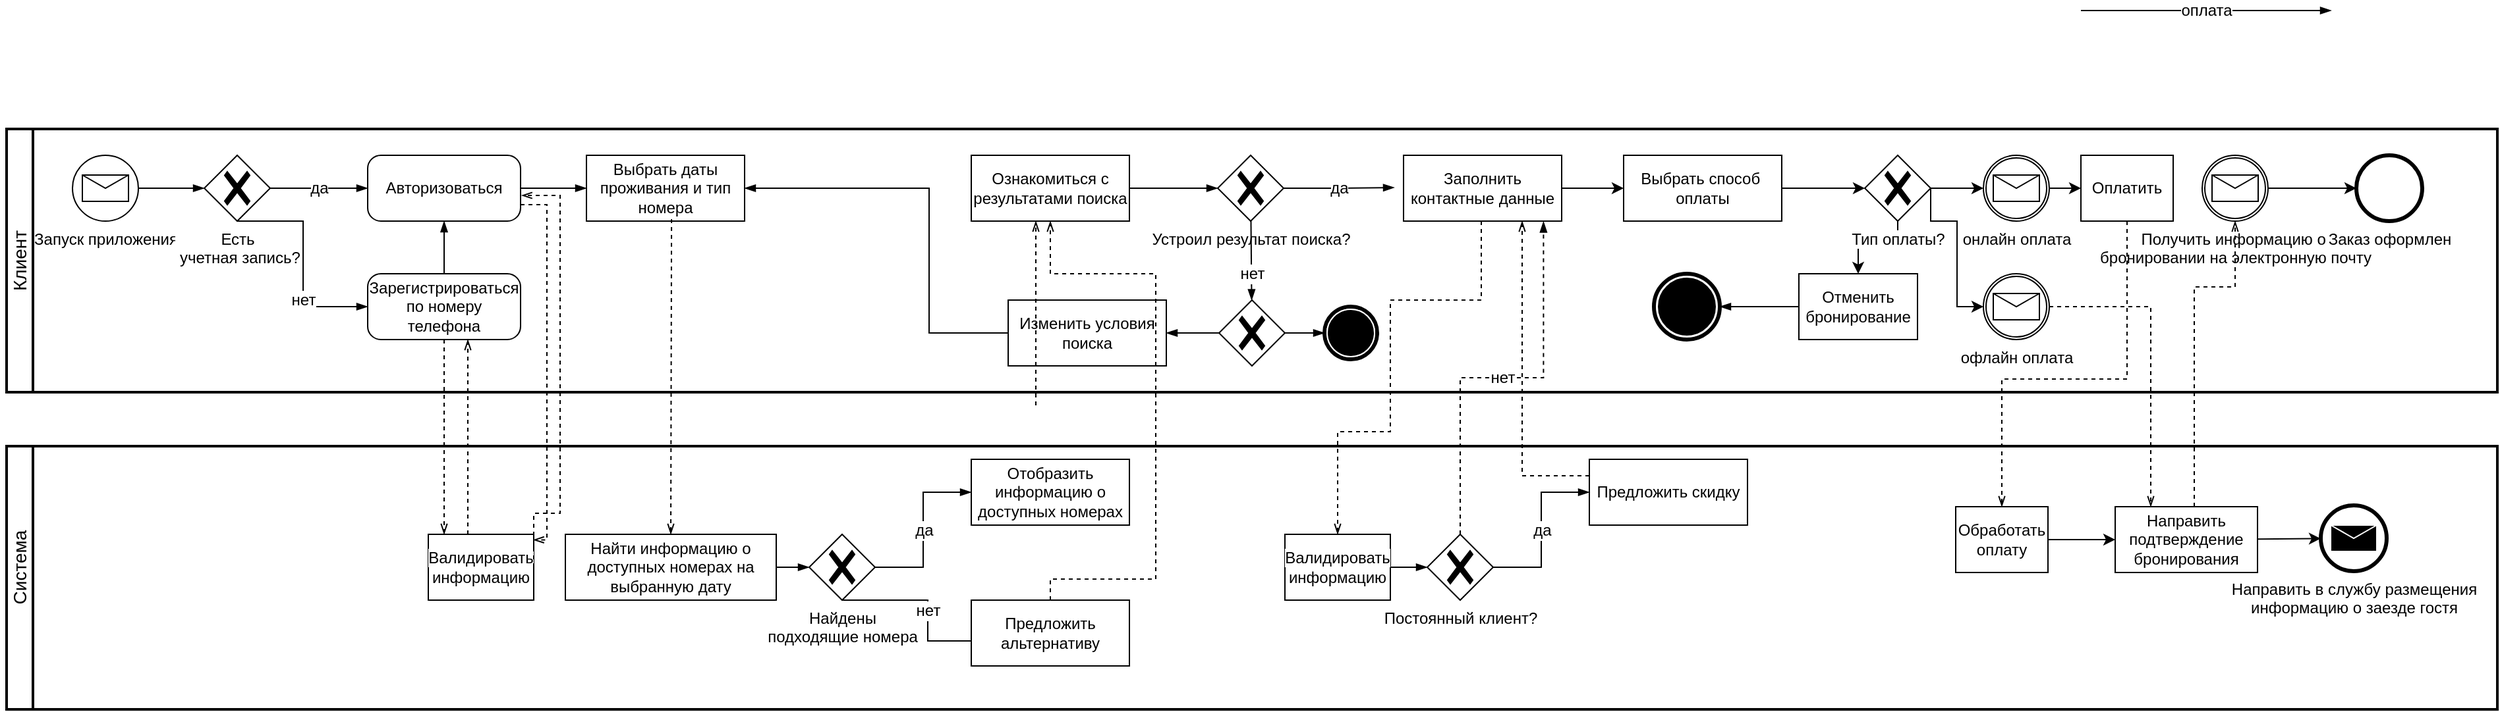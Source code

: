<mxfile version="26.2.9">
  <diagram name="Страница — 1" id="QT2vmBxy5T35y_oJY8uC">
    <mxGraphModel dx="895" dy="1714" grid="1" gridSize="10" guides="1" tooltips="1" connect="1" arrows="1" fold="1" page="1" pageScale="1" pageWidth="827" pageHeight="1169" math="0" shadow="0">
      <root>
        <mxCell id="0" />
        <mxCell id="1" parent="0" />
        <mxCell id="n1gyFduvwM2Q70atBlgJ-3" value="" style="swimlane;html=1;startSize=20;fontStyle=0;collapsible=0;horizontal=0;swimlaneLine=1;swimlaneFillColor=#ffffff;strokeWidth=2;whiteSpace=wrap;" parent="1" vertex="1">
          <mxGeometry x="80" y="40" width="1890" height="200" as="geometry" />
        </mxCell>
        <mxCell id="n1gyFduvwM2Q70atBlgJ-4" value="&lt;font style=&quot;font-size: 14px;&quot;&gt;Клиент&lt;/font&gt;" style="text;html=1;align=center;verticalAlign=middle;whiteSpace=wrap;rounded=0;rotation=-90;" parent="n1gyFduvwM2Q70atBlgJ-3" vertex="1">
          <mxGeometry x="-20" y="85" width="60" height="30" as="geometry" />
        </mxCell>
        <mxCell id="n1gyFduvwM2Q70atBlgJ-7" value="Запуск приложения" style="points=[[0.145,0.145,0],[0.5,0,0],[0.855,0.145,0],[1,0.5,0],[0.855,0.855,0],[0.5,1,0],[0.145,0.855,0],[0,0.5,0]];shape=mxgraph.bpmn.event;html=1;verticalLabelPosition=bottom;labelBackgroundColor=#ffffff;verticalAlign=top;align=center;perimeter=ellipsePerimeter;outlineConnect=0;aspect=fixed;outline=standard;symbol=message;" parent="n1gyFduvwM2Q70atBlgJ-3" vertex="1">
          <mxGeometry x="50" y="20" width="50" height="50" as="geometry" />
        </mxCell>
        <mxCell id="n1gyFduvwM2Q70atBlgJ-8" value="Есть&lt;br&gt;&amp;nbsp;учетная запись?" style="points=[[0.25,0.25,0],[0.5,0,0],[0.75,0.25,0],[1,0.5,0],[0.75,0.75,0],[0.5,1,0],[0.25,0.75,0],[0,0.5,0]];shape=mxgraph.bpmn.gateway2;html=1;verticalLabelPosition=bottom;labelBackgroundColor=#ffffff;verticalAlign=top;align=center;perimeter=rhombusPerimeter;outlineConnect=0;outline=none;symbol=none;gwType=exclusive;" parent="n1gyFduvwM2Q70atBlgJ-3" vertex="1">
          <mxGeometry x="150" y="20" width="50" height="50" as="geometry" />
        </mxCell>
        <mxCell id="n1gyFduvwM2Q70atBlgJ-9" value="Авторизоваться" style="rounded=1;whiteSpace=wrap;html=1;container=1;collapsible=0;absoluteArcSize=1;arcSize=20;childLayout=stackLayout;horizontal=1;horizontalStack=0;resizeParent=1;resizeParentMax=0;resizeLast=0;" parent="n1gyFduvwM2Q70atBlgJ-3" vertex="1">
          <mxGeometry x="274" y="20" width="116" height="50" as="geometry" />
        </mxCell>
        <mxCell id="n1gyFduvwM2Q70atBlgJ-10" value="Зарегистрироваться по номеру телефона" style="rounded=1;whiteSpace=wrap;html=1;container=1;collapsible=0;absoluteArcSize=1;arcSize=20;childLayout=stackLayout;horizontal=1;horizontalStack=0;resizeParent=1;resizeParentMax=0;resizeLast=0;" parent="n1gyFduvwM2Q70atBlgJ-3" vertex="1">
          <mxGeometry x="274" y="110" width="116" height="50" as="geometry" />
        </mxCell>
        <mxCell id="n1gyFduvwM2Q70atBlgJ-11" value="да" style="edgeStyle=elbowEdgeStyle;fontSize=12;html=1;endArrow=blockThin;endFill=1;rounded=0;" parent="n1gyFduvwM2Q70atBlgJ-3" source="n1gyFduvwM2Q70atBlgJ-8" target="n1gyFduvwM2Q70atBlgJ-9" edge="1">
          <mxGeometry width="160" relative="1" as="geometry">
            <mxPoint x="200" y="50" as="sourcePoint" />
            <mxPoint x="270" y="50" as="targetPoint" />
          </mxGeometry>
        </mxCell>
        <mxCell id="n1gyFduvwM2Q70atBlgJ-12" value="нет" style="edgeStyle=elbowEdgeStyle;fontSize=12;html=1;endArrow=blockThin;endFill=1;rounded=0;entryX=0;entryY=0.5;entryDx=0;entryDy=0;exitX=0.5;exitY=1;exitDx=0;exitDy=0;exitPerimeter=0;" parent="n1gyFduvwM2Q70atBlgJ-3" source="n1gyFduvwM2Q70atBlgJ-8" target="n1gyFduvwM2Q70atBlgJ-10" edge="1">
          <mxGeometry x="0.342" width="160" relative="1" as="geometry">
            <mxPoint x="210" y="55" as="sourcePoint" />
            <mxPoint x="284" y="55" as="targetPoint" />
            <Array as="points">
              <mxPoint x="225" y="110" />
            </Array>
            <mxPoint as="offset" />
          </mxGeometry>
        </mxCell>
        <mxCell id="n1gyFduvwM2Q70atBlgJ-13" value="" style="edgeStyle=elbowEdgeStyle;fontSize=12;html=1;endArrow=blockThin;endFill=1;rounded=0;entryX=0.5;entryY=1;entryDx=0;entryDy=0;" parent="n1gyFduvwM2Q70atBlgJ-3" source="n1gyFduvwM2Q70atBlgJ-10" target="n1gyFduvwM2Q70atBlgJ-9" edge="1">
          <mxGeometry width="160" relative="1" as="geometry">
            <mxPoint x="460" y="140" as="sourcePoint" />
            <mxPoint x="620" y="140" as="targetPoint" />
          </mxGeometry>
        </mxCell>
        <mxCell id="n1gyFduvwM2Q70atBlgJ-18" value="&lt;span style=&quot;text-align: left; background-color: rgb(255, 255, 255);&quot;&gt;&lt;font face=&quot;Helvetica&quot; style=&quot;font-size: 12px;&quot;&gt;Выбрать даты проживания и тип номера&lt;/font&gt;&lt;/span&gt;" style="points=[[0.25,0,0],[0.5,0,0],[0.75,0,0],[1,0.25,0],[1,0.5,0],[1,0.75,0],[0.75,1,0],[0.5,1,0],[0.25,1,0],[0,0.75,0],[0,0.5,0],[0,0.25,0]];shape=mxgraph.bpmn.task2;whiteSpace=wrap;rectStyle=rounded;size=10;html=1;container=1;expand=0;collapsible=0;taskMarker=abstract;" parent="n1gyFduvwM2Q70atBlgJ-3" vertex="1">
          <mxGeometry x="440" y="20" width="120" height="50" as="geometry" />
        </mxCell>
        <mxCell id="n1gyFduvwM2Q70atBlgJ-19" value="" style="edgeStyle=elbowEdgeStyle;fontSize=12;html=1;endArrow=blockThin;endFill=1;rounded=0;exitX=1;exitY=0.5;exitDx=0;exitDy=0;" parent="n1gyFduvwM2Q70atBlgJ-3" source="n1gyFduvwM2Q70atBlgJ-9" target="n1gyFduvwM2Q70atBlgJ-18" edge="1">
          <mxGeometry width="160" relative="1" as="geometry">
            <mxPoint x="390" y="60" as="sourcePoint" />
            <mxPoint x="550" y="60" as="targetPoint" />
          </mxGeometry>
        </mxCell>
        <mxCell id="n1gyFduvwM2Q70atBlgJ-23" value="" style="edgeStyle=elbowEdgeStyle;fontSize=12;html=1;endArrow=blockThin;endFill=1;rounded=0;" parent="n1gyFduvwM2Q70atBlgJ-3" source="n1gyFduvwM2Q70atBlgJ-7" target="n1gyFduvwM2Q70atBlgJ-8" edge="1">
          <mxGeometry width="160" relative="1" as="geometry">
            <mxPoint x="102" y="44.5" as="sourcePoint" />
            <mxPoint x="150" y="45.5" as="targetPoint" />
          </mxGeometry>
        </mxCell>
        <mxCell id="n1gyFduvwM2Q70atBlgJ-30" value="&lt;span style=&quot;text-align: left; background-color: rgb(255, 255, 255);&quot;&gt;&lt;font face=&quot;Helvetica&quot; style=&quot;font-size: 12px;&quot;&gt;Ознакомиться с результатами поиска&lt;/font&gt;&lt;/span&gt;" style="points=[[0.25,0,0],[0.5,0,0],[0.75,0,0],[1,0.25,0],[1,0.5,0],[1,0.75,0],[0.75,1,0],[0.5,1,0],[0.25,1,0],[0,0.75,0],[0,0.5,0],[0,0.25,0]];shape=mxgraph.bpmn.task2;whiteSpace=wrap;rectStyle=rounded;size=10;html=1;container=1;expand=0;collapsible=0;taskMarker=abstract;" parent="n1gyFduvwM2Q70atBlgJ-3" vertex="1">
          <mxGeometry x="732" y="20" width="120" height="50" as="geometry" />
        </mxCell>
        <mxCell id="n1gyFduvwM2Q70atBlgJ-33" value="Устроил результат поиска?" style="points=[[0.25,0.25,0],[0.5,0,0],[0.75,0.25,0],[1,0.5,0],[0.75,0.75,0],[0.5,1,0],[0.25,0.75,0],[0,0.5,0]];shape=mxgraph.bpmn.gateway2;html=1;verticalLabelPosition=bottom;labelBackgroundColor=#ffffff;verticalAlign=top;align=center;perimeter=rhombusPerimeter;outlineConnect=0;outline=none;symbol=none;gwType=exclusive;" parent="n1gyFduvwM2Q70atBlgJ-3" vertex="1">
          <mxGeometry x="919" y="20" width="50" height="50" as="geometry" />
        </mxCell>
        <mxCell id="n1gyFduvwM2Q70atBlgJ-34" value="" style="edgeStyle=elbowEdgeStyle;fontSize=12;html=1;endArrow=blockThin;endFill=1;rounded=0;" parent="n1gyFduvwM2Q70atBlgJ-3" source="n1gyFduvwM2Q70atBlgJ-30" target="n1gyFduvwM2Q70atBlgJ-33" edge="1">
          <mxGeometry width="160" relative="1" as="geometry">
            <mxPoint x="859" y="44.5" as="sourcePoint" />
            <mxPoint x="909" y="44.5" as="targetPoint" />
          </mxGeometry>
        </mxCell>
        <mxCell id="n1gyFduvwM2Q70atBlgJ-35" value="да" style="edgeStyle=elbowEdgeStyle;fontSize=12;html=1;endArrow=blockThin;endFill=1;rounded=0;" parent="n1gyFduvwM2Q70atBlgJ-3" source="n1gyFduvwM2Q70atBlgJ-33" edge="1">
          <mxGeometry width="160" relative="1" as="geometry">
            <mxPoint x="979" y="44.5" as="sourcePoint" />
            <mxPoint x="1053" y="44.5" as="targetPoint" />
          </mxGeometry>
        </mxCell>
        <mxCell id="n1gyFduvwM2Q70atBlgJ-36" value="нет" style="fontSize=12;html=1;endArrow=blockThin;endFill=1;rounded=0;" parent="n1gyFduvwM2Q70atBlgJ-3" source="n1gyFduvwM2Q70atBlgJ-33" edge="1" target="rBpIgyZq6WT9QbF8nmqV-1">
          <mxGeometry x="0.342" width="160" relative="1" as="geometry">
            <mxPoint x="942.087" y="68.913" as="sourcePoint" />
            <mxPoint x="944.864" y="130" as="targetPoint" />
            <mxPoint as="offset" />
          </mxGeometry>
        </mxCell>
        <mxCell id="n1gyFduvwM2Q70atBlgJ-37" value="&lt;span style=&quot;text-align: left; background-color: rgb(255, 255, 255);&quot;&gt;&lt;font face=&quot;Helvetica&quot; style=&quot;font-size: 12px;&quot;&gt;Изменить условия поиска&lt;/font&gt;&lt;/span&gt;" style="points=[[0.25,0,0],[0.5,0,0],[0.75,0,0],[1,0.25,0],[1,0.5,0],[1,0.75,0],[0.75,1,0],[0.5,1,0],[0.25,1,0],[0,0.75,0],[0,0.5,0],[0,0.25,0]];shape=mxgraph.bpmn.task2;whiteSpace=wrap;rectStyle=rounded;size=10;html=1;container=1;expand=0;collapsible=0;taskMarker=abstract;" parent="n1gyFduvwM2Q70atBlgJ-3" vertex="1">
          <mxGeometry x="760" y="130" width="120" height="50" as="geometry" />
        </mxCell>
        <mxCell id="n1gyFduvwM2Q70atBlgJ-38" value="" style="edgeStyle=elbowEdgeStyle;fontSize=12;html=1;endArrow=blockThin;endFill=1;rounded=0;entryX=1;entryY=0.5;entryDx=0;entryDy=0;entryPerimeter=0;" parent="n1gyFduvwM2Q70atBlgJ-3" source="n1gyFduvwM2Q70atBlgJ-37" target="n1gyFduvwM2Q70atBlgJ-18" edge="1">
          <mxGeometry width="160" relative="1" as="geometry">
            <mxPoint x="580" y="100" as="sourcePoint" />
            <mxPoint x="647" y="100" as="targetPoint" />
            <Array as="points">
              <mxPoint x="700" y="100" />
            </Array>
          </mxGeometry>
        </mxCell>
        <mxCell id="n1gyFduvwM2Q70atBlgJ-39" value="&lt;span style=&quot;text-align: left; background-color: rgb(255, 255, 255);&quot;&gt;&lt;font face=&quot;Helvetica&quot; style=&quot;font-size: 12px;&quot;&gt;Заполнить контактные данные&lt;/font&gt;&lt;/span&gt;" style="points=[[0.25,0,0],[0.5,0,0],[0.75,0,0],[1,0.25,0],[1,0.5,0],[1,0.75,0],[0.75,1,0],[0.5,1,0],[0.25,1,0],[0,0.75,0],[0,0.5,0],[0,0.25,0]];shape=mxgraph.bpmn.task2;whiteSpace=wrap;rectStyle=rounded;size=10;html=1;container=1;expand=0;collapsible=0;taskMarker=abstract;" parent="n1gyFduvwM2Q70atBlgJ-3" vertex="1">
          <mxGeometry x="1060" y="20" width="120" height="50" as="geometry" />
        </mxCell>
        <mxCell id="n1gyFduvwM2Q70atBlgJ-48" value="&lt;span style=&quot;text-wrap-mode: nowrap; background-color: rgb(255, 255, 255);&quot;&gt;Выбрать способ&amp;nbsp;&lt;/span&gt;&lt;div&gt;&lt;span style=&quot;text-wrap-mode: nowrap; background-color: rgb(255, 255, 255);&quot;&gt;оплаты&lt;/span&gt;&lt;/div&gt;" style="points=[[0.25,0,0],[0.5,0,0],[0.75,0,0],[1,0.25,0],[1,0.5,0],[1,0.75,0],[0.75,1,0],[0.5,1,0],[0.25,1,0],[0,0.75,0],[0,0.5,0],[0,0.25,0]];shape=mxgraph.bpmn.task2;whiteSpace=wrap;rectStyle=rounded;size=10;html=1;container=1;expand=0;collapsible=0;taskMarker=abstract;" parent="n1gyFduvwM2Q70atBlgJ-3" vertex="1">
          <mxGeometry x="1227" y="20" width="120" height="50" as="geometry" />
        </mxCell>
        <mxCell id="n1gyFduvwM2Q70atBlgJ-42" style="edgeStyle=orthogonalEdgeStyle;rounded=0;orthogonalLoop=1;jettySize=auto;html=1;exitX=1;exitY=0.5;exitDx=0;exitDy=0;exitPerimeter=0;" parent="n1gyFduvwM2Q70atBlgJ-3" source="n1gyFduvwM2Q70atBlgJ-39" target="n1gyFduvwM2Q70atBlgJ-48" edge="1">
          <mxGeometry relative="1" as="geometry" />
        </mxCell>
        <mxCell id="rBpIgyZq6WT9QbF8nmqV-11" style="edgeStyle=orthogonalEdgeStyle;rounded=0;orthogonalLoop=1;jettySize=auto;html=1;exitX=0.5;exitY=1;exitDx=0;exitDy=0;exitPerimeter=0;" edge="1" parent="n1gyFduvwM2Q70atBlgJ-3" source="n1gyFduvwM2Q70atBlgJ-40" target="rBpIgyZq6WT9QbF8nmqV-5">
          <mxGeometry relative="1" as="geometry" />
        </mxCell>
        <mxCell id="n1gyFduvwM2Q70atBlgJ-40" value="Тип оплаты?" style="points=[[0.25,0.25,0],[0.5,0,0],[0.75,0.25,0],[1,0.5,0],[0.75,0.75,0],[0.5,1,0],[0.25,0.75,0],[0,0.5,0]];shape=mxgraph.bpmn.gateway2;html=1;verticalLabelPosition=bottom;labelBackgroundColor=#ffffff;verticalAlign=top;align=center;perimeter=rhombusPerimeter;outlineConnect=0;outline=none;symbol=none;gwType=exclusive;" parent="n1gyFduvwM2Q70atBlgJ-3" vertex="1">
          <mxGeometry x="1410" y="20" width="50" height="50" as="geometry" />
        </mxCell>
        <mxCell id="n1gyFduvwM2Q70atBlgJ-54" style="edgeStyle=orthogonalEdgeStyle;rounded=0;orthogonalLoop=1;jettySize=auto;html=1;" parent="n1gyFduvwM2Q70atBlgJ-3" source="n1gyFduvwM2Q70atBlgJ-48" target="n1gyFduvwM2Q70atBlgJ-40" edge="1">
          <mxGeometry relative="1" as="geometry">
            <mxPoint x="1310" y="45" as="sourcePoint" />
            <mxPoint x="1237" y="55" as="targetPoint" />
          </mxGeometry>
        </mxCell>
        <mxCell id="n1gyFduvwM2Q70atBlgJ-44" value="" style="fontSize=12;html=1;endArrow=blockThin;endFill=1;rounded=0;entryX=1;entryY=0.5;entryDx=0;entryDy=0;entryPerimeter=0;edgeStyle=orthogonalEdgeStyle;exitX=0;exitY=0.5;exitDx=0;exitDy=0;exitPerimeter=0;" parent="n1gyFduvwM2Q70atBlgJ-3" source="rBpIgyZq6WT9QbF8nmqV-5" target="n1gyFduvwM2Q70atBlgJ-60" edge="1">
          <mxGeometry x="0.342" width="160" relative="1" as="geometry">
            <mxPoint x="1350" y="110" as="sourcePoint" />
            <mxPoint x="1551" y="140" as="targetPoint" />
            <mxPoint as="offset" />
          </mxGeometry>
        </mxCell>
        <mxCell id="n1gyFduvwM2Q70atBlgJ-55" value="&lt;span style=&quot;text-align: left; text-wrap-mode: wrap;&quot;&gt;&lt;font face=&quot;Helvetica&quot; style=&quot;font-size: 12px;&quot;&gt;Получить информацию о&amp;nbsp;&lt;/font&gt;&lt;/span&gt;&lt;div&gt;&lt;span style=&quot;text-align: left; text-wrap-mode: wrap;&quot;&gt;&lt;font face=&quot;Helvetica&quot; style=&quot;font-size: 12px;&quot;&gt;бронировании на электронную почту&lt;/font&gt;&lt;/span&gt;&lt;/div&gt;" style="points=[[0.145,0.145,0],[0.5,0,0],[0.855,0.145,0],[1,0.5,0],[0.855,0.855,0],[0.5,1,0],[0.145,0.855,0],[0,0.5,0]];shape=mxgraph.bpmn.event;html=1;verticalLabelPosition=bottom;labelBackgroundColor=#ffffff;verticalAlign=top;align=center;perimeter=ellipsePerimeter;outlineConnect=0;aspect=fixed;outline=catching;symbol=message;" parent="n1gyFduvwM2Q70atBlgJ-3" vertex="1">
          <mxGeometry x="1666" y="20" width="50" height="50" as="geometry" />
        </mxCell>
        <mxCell id="n1gyFduvwM2Q70atBlgJ-57" value="Заказ оформлен" style="points=[[0.145,0.145,0],[0.5,0,0],[0.855,0.145,0],[1,0.5,0],[0.855,0.855,0],[0.5,1,0],[0.145,0.855,0],[0,0.5,0]];shape=mxgraph.bpmn.event;html=1;verticalLabelPosition=bottom;labelBackgroundColor=#ffffff;verticalAlign=top;align=center;perimeter=ellipsePerimeter;outlineConnect=0;aspect=fixed;outline=end;symbol=terminate2;" parent="n1gyFduvwM2Q70atBlgJ-3" vertex="1">
          <mxGeometry x="1783" y="20" width="50" height="50" as="geometry" />
        </mxCell>
        <mxCell id="n1gyFduvwM2Q70atBlgJ-60" value="" style="points=[[0.145,0.145,0],[0.5,0,0],[0.855,0.145,0],[1,0.5,0],[0.855,0.855,0],[0.5,1,0],[0.145,0.855,0],[0,0.5,0]];shape=mxgraph.bpmn.event;html=1;verticalLabelPosition=bottom;labelBackgroundColor=#ffffff;verticalAlign=top;align=center;perimeter=ellipsePerimeter;outlineConnect=0;aspect=fixed;outline=end;symbol=terminate;" parent="n1gyFduvwM2Q70atBlgJ-3" vertex="1">
          <mxGeometry x="1250" y="110" width="50" height="50" as="geometry" />
        </mxCell>
        <mxCell id="n1gyFduvwM2Q70atBlgJ-62" style="edgeStyle=orthogonalEdgeStyle;rounded=0;orthogonalLoop=1;jettySize=auto;html=1;" parent="n1gyFduvwM2Q70atBlgJ-3" source="n1gyFduvwM2Q70atBlgJ-55" target="n1gyFduvwM2Q70atBlgJ-57" edge="1">
          <mxGeometry relative="1" as="geometry">
            <mxPoint x="1706" y="45" as="sourcePoint" />
            <mxPoint x="1426" y="55" as="targetPoint" />
          </mxGeometry>
        </mxCell>
        <mxCell id="rBpIgyZq6WT9QbF8nmqV-1" value="" style="points=[[0.25,0.25,0],[0.5,0,0],[0.75,0.25,0],[1,0.5,0],[0.75,0.75,0],[0.5,1,0],[0.25,0.75,0],[0,0.5,0]];shape=mxgraph.bpmn.gateway2;html=1;verticalLabelPosition=bottom;labelBackgroundColor=#ffffff;verticalAlign=top;align=center;perimeter=rhombusPerimeter;outlineConnect=0;outline=none;symbol=none;gwType=exclusive;" vertex="1" parent="n1gyFduvwM2Q70atBlgJ-3">
          <mxGeometry x="920" y="130" width="50" height="50" as="geometry" />
        </mxCell>
        <mxCell id="rBpIgyZq6WT9QbF8nmqV-2" value="" style="edgeStyle=elbowEdgeStyle;fontSize=12;html=1;endArrow=blockThin;endFill=1;rounded=0;" edge="1" parent="n1gyFduvwM2Q70atBlgJ-3" source="rBpIgyZq6WT9QbF8nmqV-1" target="rBpIgyZq6WT9QbF8nmqV-4">
          <mxGeometry width="160" relative="1" as="geometry">
            <mxPoint x="993" y="110" as="sourcePoint" />
            <mxPoint x="1060" y="110" as="targetPoint" />
          </mxGeometry>
        </mxCell>
        <mxCell id="rBpIgyZq6WT9QbF8nmqV-3" value="" style="edgeStyle=elbowEdgeStyle;fontSize=12;html=1;endArrow=blockThin;endFill=1;rounded=0;" edge="1" parent="n1gyFduvwM2Q70atBlgJ-3" source="rBpIgyZq6WT9QbF8nmqV-1" target="n1gyFduvwM2Q70atBlgJ-37">
          <mxGeometry width="160" relative="1" as="geometry">
            <mxPoint x="1003" y="120" as="sourcePoint" />
            <mxPoint x="1070" y="120" as="targetPoint" />
          </mxGeometry>
        </mxCell>
        <mxCell id="rBpIgyZq6WT9QbF8nmqV-4" value="" style="points=[[0.145,0.145,0],[0.5,0,0],[0.855,0.145,0],[1,0.5,0],[0.855,0.855,0],[0.5,1,0],[0.145,0.855,0],[0,0.5,0]];shape=mxgraph.bpmn.event;html=1;verticalLabelPosition=bottom;labelBackgroundColor=#ffffff;verticalAlign=top;align=center;perimeter=ellipsePerimeter;outlineConnect=0;aspect=fixed;outline=end;symbol=terminate;" vertex="1" parent="n1gyFduvwM2Q70atBlgJ-3">
          <mxGeometry x="1000" y="135" width="40" height="40" as="geometry" />
        </mxCell>
        <mxCell id="rBpIgyZq6WT9QbF8nmqV-6" value="онлайн оплата" style="points=[[0.145,0.145,0],[0.5,0,0],[0.855,0.145,0],[1,0.5,0],[0.855,0.855,0],[0.5,1,0],[0.145,0.855,0],[0,0.5,0]];shape=mxgraph.bpmn.event;html=1;verticalLabelPosition=bottom;labelBackgroundColor=#ffffff;verticalAlign=top;align=center;perimeter=ellipsePerimeter;outlineConnect=0;aspect=fixed;outline=catching;symbol=message;" vertex="1" parent="n1gyFduvwM2Q70atBlgJ-3">
          <mxGeometry x="1500" y="20" width="50" height="50" as="geometry" />
        </mxCell>
        <mxCell id="rBpIgyZq6WT9QbF8nmqV-5" value="&lt;span style=&quot;text-wrap-mode: nowrap; background-color: rgb(255, 255, 255);&quot;&gt;Отменить&lt;br&gt;бронирование&lt;/span&gt;" style="points=[[0.25,0,0],[0.5,0,0],[0.75,0,0],[1,0.25,0],[1,0.5,0],[1,0.75,0],[0.75,1,0],[0.5,1,0],[0.25,1,0],[0,0.75,0],[0,0.5,0],[0,0.25,0]];shape=mxgraph.bpmn.task2;whiteSpace=wrap;rectStyle=rounded;size=10;html=1;container=1;expand=0;collapsible=0;taskMarker=abstract;" vertex="1" parent="n1gyFduvwM2Q70atBlgJ-3">
          <mxGeometry x="1360" y="110" width="90" height="50" as="geometry" />
        </mxCell>
        <mxCell id="rBpIgyZq6WT9QbF8nmqV-7" value="офлайн оплата" style="points=[[0.145,0.145,0],[0.5,0,0],[0.855,0.145,0],[1,0.5,0],[0.855,0.855,0],[0.5,1,0],[0.145,0.855,0],[0,0.5,0]];shape=mxgraph.bpmn.event;html=1;verticalLabelPosition=bottom;labelBackgroundColor=#ffffff;verticalAlign=top;align=center;perimeter=ellipsePerimeter;outlineConnect=0;aspect=fixed;outline=catching;symbol=message;" vertex="1" parent="n1gyFduvwM2Q70atBlgJ-3">
          <mxGeometry x="1500" y="110" width="50" height="50" as="geometry" />
        </mxCell>
        <mxCell id="rBpIgyZq6WT9QbF8nmqV-9" style="edgeStyle=orthogonalEdgeStyle;rounded=0;orthogonalLoop=1;jettySize=auto;html=1;exitX=1;exitY=0.5;exitDx=0;exitDy=0;exitPerimeter=0;entryX=0;entryY=0.5;entryDx=0;entryDy=0;entryPerimeter=0;" edge="1" parent="n1gyFduvwM2Q70atBlgJ-3" source="n1gyFduvwM2Q70atBlgJ-40" target="rBpIgyZq6WT9QbF8nmqV-6">
          <mxGeometry relative="1" as="geometry" />
        </mxCell>
        <mxCell id="rBpIgyZq6WT9QbF8nmqV-10" style="edgeStyle=orthogonalEdgeStyle;rounded=0;orthogonalLoop=1;jettySize=auto;html=1;exitX=1;exitY=0.5;exitDx=0;exitDy=0;exitPerimeter=0;entryX=0;entryY=0.5;entryDx=0;entryDy=0;entryPerimeter=0;" edge="1" parent="n1gyFduvwM2Q70atBlgJ-3" source="n1gyFduvwM2Q70atBlgJ-40" target="rBpIgyZq6WT9QbF8nmqV-7">
          <mxGeometry relative="1" as="geometry">
            <Array as="points">
              <mxPoint x="1460" y="70" />
              <mxPoint x="1480" y="70" />
              <mxPoint x="1480" y="135" />
            </Array>
          </mxGeometry>
        </mxCell>
        <mxCell id="rBpIgyZq6WT9QbF8nmqV-12" value="Оплатить" style="points=[[0.25,0,0],[0.5,0,0],[0.75,0,0],[1,0.25,0],[1,0.5,0],[1,0.75,0],[0.75,1,0],[0.5,1,0],[0.25,1,0],[0,0.75,0],[0,0.5,0],[0,0.25,0]];shape=mxgraph.bpmn.task2;whiteSpace=wrap;rectStyle=rounded;size=10;html=1;container=1;expand=0;collapsible=0;taskMarker=abstract;" vertex="1" parent="n1gyFduvwM2Q70atBlgJ-3">
          <mxGeometry x="1574" y="20" width="70" height="50" as="geometry" />
        </mxCell>
        <mxCell id="rBpIgyZq6WT9QbF8nmqV-13" style="edgeStyle=orthogonalEdgeStyle;rounded=0;orthogonalLoop=1;jettySize=auto;html=1;exitX=1;exitY=0.5;exitDx=0;exitDy=0;exitPerimeter=0;entryX=0;entryY=0.5;entryDx=0;entryDy=0;entryPerimeter=0;" edge="1" parent="n1gyFduvwM2Q70atBlgJ-3" source="rBpIgyZq6WT9QbF8nmqV-6" target="rBpIgyZq6WT9QbF8nmqV-12">
          <mxGeometry relative="1" as="geometry" />
        </mxCell>
        <mxCell id="n1gyFduvwM2Q70atBlgJ-5" value="" style="swimlane;html=1;startSize=20;fontStyle=0;collapsible=0;horizontal=0;swimlaneLine=1;swimlaneFillColor=#ffffff;strokeWidth=2;whiteSpace=wrap;" parent="1" vertex="1">
          <mxGeometry x="80" y="281" width="1890" height="200" as="geometry" />
        </mxCell>
        <mxCell id="n1gyFduvwM2Q70atBlgJ-6" value="&lt;font style=&quot;font-size: 14px;&quot;&gt;Система&lt;/font&gt;" style="text;html=1;align=center;verticalAlign=middle;whiteSpace=wrap;rounded=0;rotation=-90;" parent="n1gyFduvwM2Q70atBlgJ-5" vertex="1">
          <mxGeometry x="-20" y="77" width="60" height="30" as="geometry" />
        </mxCell>
        <mxCell id="n1gyFduvwM2Q70atBlgJ-21" value="&lt;span style=&quot;text-align: left; background-color: rgb(255, 255, 255);&quot;&gt;&lt;font style=&quot;font-size: 12px;&quot;&gt;Найти информацию о доступных номерах на выбранную дату&lt;/font&gt;&lt;/span&gt;" style="points=[[0.25,0,0],[0.5,0,0],[0.75,0,0],[1,0.25,0],[1,0.5,0],[1,0.75,0],[0.75,1,0],[0.5,1,0],[0.25,1,0],[0,0.75,0],[0,0.5,0],[0,0.25,0]];shape=mxgraph.bpmn.task2;whiteSpace=wrap;rectStyle=rounded;size=10;html=1;container=1;expand=0;collapsible=0;taskMarker=abstract;" parent="n1gyFduvwM2Q70atBlgJ-5" vertex="1">
          <mxGeometry x="424" y="67" width="160" height="50" as="geometry" />
        </mxCell>
        <mxCell id="n1gyFduvwM2Q70atBlgJ-24" value="Найдены &lt;br&gt;подходящие номера" style="points=[[0.25,0.25,0],[0.5,0,0],[0.75,0.25,0],[1,0.5,0],[0.75,0.75,0],[0.5,1,0],[0.25,0.75,0],[0,0.5,0]];shape=mxgraph.bpmn.gateway2;html=1;verticalLabelPosition=bottom;labelBackgroundColor=#ffffff;verticalAlign=top;align=center;perimeter=rhombusPerimeter;outlineConnect=0;outline=none;symbol=none;gwType=exclusive;" parent="n1gyFduvwM2Q70atBlgJ-5" vertex="1">
          <mxGeometry x="609" y="67" width="50" height="50" as="geometry" />
        </mxCell>
        <mxCell id="n1gyFduvwM2Q70atBlgJ-25" value="да" style="edgeStyle=elbowEdgeStyle;fontSize=12;html=1;endArrow=blockThin;endFill=1;rounded=0;" parent="n1gyFduvwM2Q70atBlgJ-5" source="n1gyFduvwM2Q70atBlgJ-24" target="n1gyFduvwM2Q70atBlgJ-28" edge="1">
          <mxGeometry width="160" relative="1" as="geometry">
            <mxPoint x="669" y="40" as="sourcePoint" />
            <mxPoint x="743" y="35" as="targetPoint" />
          </mxGeometry>
        </mxCell>
        <mxCell id="n1gyFduvwM2Q70atBlgJ-26" value="нет" style="edgeStyle=elbowEdgeStyle;fontSize=12;html=1;endArrow=blockThin;endFill=1;rounded=0;entryX=0;entryY=0.5;entryDx=0;entryDy=0;exitX=0.5;exitY=1;exitDx=0;exitDy=0;exitPerimeter=0;" parent="n1gyFduvwM2Q70atBlgJ-5" source="n1gyFduvwM2Q70atBlgJ-24" edge="1">
          <mxGeometry width="160" relative="1" as="geometry">
            <mxPoint x="639" y="140" as="sourcePoint" />
            <mxPoint x="748" y="148" as="targetPoint" />
            <Array as="points">
              <mxPoint x="699" y="130" />
            </Array>
          </mxGeometry>
        </mxCell>
        <mxCell id="n1gyFduvwM2Q70atBlgJ-27" value="" style="edgeStyle=elbowEdgeStyle;fontSize=12;html=1;endArrow=blockThin;endFill=1;rounded=0;" parent="n1gyFduvwM2Q70atBlgJ-5" source="n1gyFduvwM2Q70atBlgJ-21" target="n1gyFduvwM2Q70atBlgJ-24" edge="1">
          <mxGeometry width="160" relative="1" as="geometry">
            <mxPoint x="590" y="91.5" as="sourcePoint" />
            <mxPoint x="640" y="91.5" as="targetPoint" />
          </mxGeometry>
        </mxCell>
        <mxCell id="n1gyFduvwM2Q70atBlgJ-28" value="&lt;span style=&quot;text-align: left; background-color: rgb(255, 255, 255);&quot;&gt;&lt;font face=&quot;Helvetica&quot; style=&quot;font-size: 12px;&quot;&gt;Отобразить информацию о доступных номерах&lt;/font&gt;&lt;/span&gt;" style="points=[[0.25,0,0],[0.5,0,0],[0.75,0,0],[1,0.25,0],[1,0.5,0],[1,0.75,0],[0.75,1,0],[0.5,1,0],[0.25,1,0],[0,0.75,0],[0,0.5,0],[0,0.25,0]];shape=mxgraph.bpmn.task2;whiteSpace=wrap;rectStyle=rounded;size=10;html=1;container=1;expand=0;collapsible=0;taskMarker=abstract;" parent="n1gyFduvwM2Q70atBlgJ-5" vertex="1">
          <mxGeometry x="732" y="10" width="120" height="50" as="geometry" />
        </mxCell>
        <mxCell id="n1gyFduvwM2Q70atBlgJ-29" value="&lt;span style=&quot;text-align: left; background-color: rgb(255, 255, 255);&quot;&gt;&lt;font face=&quot;Helvetica&quot; style=&quot;font-size: 12px;&quot;&gt;Предложить альтернативу&lt;/font&gt;&lt;/span&gt;" style="points=[[0.25,0,0],[0.5,0,0],[0.75,0,0],[1,0.25,0],[1,0.5,0],[1,0.75,0],[0.75,1,0],[0.5,1,0],[0.25,1,0],[0,0.75,0],[0,0.5,0],[0,0.25,0]];shape=mxgraph.bpmn.task2;whiteSpace=wrap;rectStyle=rounded;size=10;html=1;container=1;expand=0;collapsible=0;taskMarker=abstract;" parent="n1gyFduvwM2Q70atBlgJ-5" vertex="1">
          <mxGeometry x="732" y="117" width="120" height="50" as="geometry" />
        </mxCell>
        <mxCell id="n1gyFduvwM2Q70atBlgJ-49" value="&lt;span style=&quot;text-align: left; background-color: rgb(255, 255, 255);&quot;&gt;&lt;font style=&quot;font-size: 12px;&quot;&gt;Валидировать информацию&lt;/font&gt;&lt;/span&gt;" style="points=[[0.25,0,0],[0.5,0,0],[0.75,0,0],[1,0.25,0],[1,0.5,0],[1,0.75,0],[0.75,1,0],[0.5,1,0],[0.25,1,0],[0,0.75,0],[0,0.5,0],[0,0.25,0]];shape=mxgraph.bpmn.task2;whiteSpace=wrap;rectStyle=rounded;size=10;html=1;container=1;expand=0;collapsible=0;taskMarker=abstract;" parent="n1gyFduvwM2Q70atBlgJ-5" vertex="1">
          <mxGeometry x="970" y="67" width="80" height="50" as="geometry" />
        </mxCell>
        <mxCell id="n1gyFduvwM2Q70atBlgJ-51" value="Обработать оплату" style="points=[[0.25,0,0],[0.5,0,0],[0.75,0,0],[1,0.25,0],[1,0.5,0],[1,0.75,0],[0.75,1,0],[0.5,1,0],[0.25,1,0],[0,0.75,0],[0,0.5,0],[0,0.25,0]];shape=mxgraph.bpmn.task2;whiteSpace=wrap;rectStyle=rounded;size=10;html=1;container=1;expand=0;collapsible=0;taskMarker=abstract;" parent="n1gyFduvwM2Q70atBlgJ-5" vertex="1">
          <mxGeometry x="1479" y="46" width="70" height="50" as="geometry" />
        </mxCell>
        <mxCell id="n1gyFduvwM2Q70atBlgJ-63" value="Постоянный клиент?" style="points=[[0.25,0.25,0],[0.5,0,0],[0.75,0.25,0],[1,0.5,0],[0.75,0.75,0],[0.5,1,0],[0.25,0.75,0],[0,0.5,0]];shape=mxgraph.bpmn.gateway2;html=1;verticalLabelPosition=bottom;labelBackgroundColor=#ffffff;verticalAlign=top;align=center;perimeter=rhombusPerimeter;outlineConnect=0;outline=none;symbol=none;gwType=exclusive;" parent="n1gyFduvwM2Q70atBlgJ-5" vertex="1">
          <mxGeometry x="1078" y="67" width="50" height="50" as="geometry" />
        </mxCell>
        <mxCell id="n1gyFduvwM2Q70atBlgJ-64" value="да" style="edgeStyle=elbowEdgeStyle;fontSize=12;html=1;endArrow=blockThin;endFill=1;rounded=0;" parent="n1gyFduvwM2Q70atBlgJ-5" source="n1gyFduvwM2Q70atBlgJ-63" target="n1gyFduvwM2Q70atBlgJ-67" edge="1">
          <mxGeometry width="160" relative="1" as="geometry">
            <mxPoint x="1138" y="40" as="sourcePoint" />
            <mxPoint x="1212" y="35" as="targetPoint" />
          </mxGeometry>
        </mxCell>
        <mxCell id="n1gyFduvwM2Q70atBlgJ-66" value="" style="edgeStyle=elbowEdgeStyle;fontSize=12;html=1;endArrow=blockThin;endFill=1;rounded=0;" parent="n1gyFduvwM2Q70atBlgJ-5" source="n1gyFduvwM2Q70atBlgJ-49" target="n1gyFduvwM2Q70atBlgJ-63" edge="1">
          <mxGeometry width="160" relative="1" as="geometry">
            <mxPoint x="1050" y="92" as="sourcePoint" />
            <mxPoint x="1109" y="91.5" as="targetPoint" />
          </mxGeometry>
        </mxCell>
        <mxCell id="n1gyFduvwM2Q70atBlgJ-67" value="&lt;span style=&quot;text-align: left; background-color: rgb(255, 255, 255);&quot;&gt;&lt;font face=&quot;Helvetica&quot; style=&quot;font-size: 12px;&quot;&gt;Предложить скидку&lt;/font&gt;&lt;/span&gt;" style="points=[[0.25,0,0],[0.5,0,0],[0.75,0,0],[1,0.25,0],[1,0.5,0],[1,0.75,0],[0.75,1,0],[0.5,1,0],[0.25,1,0],[0,0.75,0],[0,0.5,0],[0,0.25,0]];shape=mxgraph.bpmn.task2;whiteSpace=wrap;rectStyle=rounded;size=10;html=1;container=1;expand=0;collapsible=0;taskMarker=abstract;" parent="n1gyFduvwM2Q70atBlgJ-5" vertex="1">
          <mxGeometry x="1201" y="10" width="120" height="50" as="geometry" />
        </mxCell>
        <mxCell id="n1gyFduvwM2Q70atBlgJ-75" value="&lt;span style=&quot;text-align: left; background-color: rgb(255, 255, 255);&quot;&gt;&lt;font style=&quot;font-size: 12px;&quot;&gt;Валидировать информацию&lt;/font&gt;&lt;/span&gt;" style="points=[[0.25,0,0],[0.5,0,0],[0.75,0,0],[1,0.25,0],[1,0.5,0],[1,0.75,0],[0.75,1,0],[0.5,1,0],[0.25,1,0],[0,0.75,0],[0,0.5,0],[0,0.25,0]];shape=mxgraph.bpmn.task2;whiteSpace=wrap;rectStyle=rounded;size=10;html=1;container=1;expand=0;collapsible=0;taskMarker=abstract;" parent="n1gyFduvwM2Q70atBlgJ-5" vertex="1">
          <mxGeometry x="320" y="67" width="80" height="50" as="geometry" />
        </mxCell>
        <mxCell id="n1gyFduvwM2Q70atBlgJ-80" value="Направить подтверждение бронирования" style="points=[[0.25,0,0],[0.5,0,0],[0.75,0,0],[1,0.25,0],[1,0.5,0],[1,0.75,0],[0.75,1,0],[0.5,1,0],[0.25,1,0],[0,0.75,0],[0,0.5,0],[0,0.25,0]];shape=mxgraph.bpmn.task2;whiteSpace=wrap;rectStyle=rounded;size=10;html=1;container=1;expand=0;collapsible=0;taskMarker=abstract;" parent="n1gyFduvwM2Q70atBlgJ-5" vertex="1">
          <mxGeometry x="1600" y="46" width="108" height="50" as="geometry" />
        </mxCell>
        <mxCell id="n1gyFduvwM2Q70atBlgJ-81" style="rounded=0;orthogonalLoop=1;jettySize=auto;html=1;entryX=0;entryY=0.5;entryDx=0;entryDy=0;entryPerimeter=0;exitX=1;exitY=0.5;exitDx=0;exitDy=0;exitPerimeter=0;" parent="n1gyFduvwM2Q70atBlgJ-5" source="n1gyFduvwM2Q70atBlgJ-51" target="n1gyFduvwM2Q70atBlgJ-80" edge="1">
          <mxGeometry relative="1" as="geometry">
            <mxPoint x="1357" y="-159" as="sourcePoint" />
            <mxPoint x="1410" y="-159" as="targetPoint" />
          </mxGeometry>
        </mxCell>
        <mxCell id="n1gyFduvwM2Q70atBlgJ-83" value="&lt;span style=&quot;text-align: left; text-wrap-mode: wrap;&quot;&gt;&lt;font style=&quot;font-size: 12px;&quot;&gt;Направить в службу размещения &lt;br&gt;информацию о заезде гостя&lt;/font&gt;&lt;/span&gt;" style="points=[[0.145,0.145,0],[0.5,0,0],[0.855,0.145,0],[1,0.5,0],[0.855,0.855,0],[0.5,1,0],[0.145,0.855,0],[0,0.5,0]];shape=mxgraph.bpmn.event;html=1;verticalLabelPosition=bottom;labelBackgroundColor=#ffffff;verticalAlign=top;align=center;perimeter=ellipsePerimeter;outlineConnect=0;aspect=fixed;outline=end;symbol=message;" parent="n1gyFduvwM2Q70atBlgJ-5" vertex="1">
          <mxGeometry x="1756" y="45" width="50" height="50" as="geometry" />
        </mxCell>
        <mxCell id="n1gyFduvwM2Q70atBlgJ-84" style="rounded=0;orthogonalLoop=1;jettySize=auto;html=1;" parent="n1gyFduvwM2Q70atBlgJ-5" source="n1gyFduvwM2Q70atBlgJ-80" target="n1gyFduvwM2Q70atBlgJ-83" edge="1">
          <mxGeometry relative="1" as="geometry">
            <mxPoint x="1526" y="81" as="sourcePoint" />
            <mxPoint x="1566" y="81" as="targetPoint" />
          </mxGeometry>
        </mxCell>
        <mxCell id="n1gyFduvwM2Q70atBlgJ-15" value="" style="edgeStyle=elbowEdgeStyle;fontSize=12;html=1;endFill=0;startFill=0;endSize=6;startSize=6;dashed=1;endArrow=openThin;startArrow=none;rounded=0;exitX=0.5;exitY=1;exitDx=0;exitDy=0;" parent="1" source="n1gyFduvwM2Q70atBlgJ-10" target="n1gyFduvwM2Q70atBlgJ-75" edge="1">
          <mxGeometry width="160" relative="1" as="geometry">
            <mxPoint x="540" y="180" as="sourcePoint" />
            <mxPoint x="412" y="240" as="targetPoint" />
          </mxGeometry>
        </mxCell>
        <mxCell id="n1gyFduvwM2Q70atBlgJ-16" value="" style="fontSize=12;html=1;endFill=0;startFill=0;endSize=6;startSize=6;dashed=1;endArrow=openThin;startArrow=none;rounded=0;exitX=1;exitY=0.75;exitDx=0;exitDy=0;edgeStyle=orthogonalEdgeStyle;entryX=0.997;entryY=0.084;entryDx=0;entryDy=0;entryPerimeter=0;" parent="1" source="n1gyFduvwM2Q70atBlgJ-9" target="n1gyFduvwM2Q70atBlgJ-75" edge="1">
          <mxGeometry width="160" relative="1" as="geometry">
            <mxPoint x="422" y="210" as="sourcePoint" />
            <mxPoint x="480" y="240" as="targetPoint" />
          </mxGeometry>
        </mxCell>
        <mxCell id="n1gyFduvwM2Q70atBlgJ-22" value="" style="fontSize=12;html=1;endFill=0;startFill=0;endSize=6;startSize=6;dashed=1;endArrow=openThin;startArrow=none;rounded=0;entryX=0.5;entryY=0;entryDx=0;entryDy=0;entryPerimeter=0;exitX=0.538;exitY=0.969;exitDx=0;exitDy=0;exitPerimeter=0;" parent="1" source="n1gyFduvwM2Q70atBlgJ-18" target="n1gyFduvwM2Q70atBlgJ-21" edge="1">
          <mxGeometry width="160" relative="1" as="geometry">
            <mxPoint x="480" y="108" as="sourcePoint" />
            <mxPoint x="490" y="250" as="targetPoint" />
          </mxGeometry>
        </mxCell>
        <mxCell id="n1gyFduvwM2Q70atBlgJ-31" value="" style="fontSize=12;html=1;endFill=0;startFill=0;endSize=6;startSize=6;dashed=1;endArrow=openThin;startArrow=none;rounded=0;entryX=0.5;entryY=1;entryDx=0;entryDy=0;entryPerimeter=0;" parent="1" edge="1">
          <mxGeometry width="160" relative="1" as="geometry">
            <mxPoint x="861" y="250" as="sourcePoint" />
            <mxPoint x="861" y="110" as="targetPoint" />
          </mxGeometry>
        </mxCell>
        <mxCell id="n1gyFduvwM2Q70atBlgJ-32" value="" style="fontSize=12;html=1;endFill=0;startFill=0;endSize=6;startSize=6;dashed=1;endArrow=openThin;startArrow=none;rounded=0;entryX=0.5;entryY=1;entryDx=0;entryDy=0;entryPerimeter=0;edgeStyle=orthogonalEdgeStyle;" parent="1" source="n1gyFduvwM2Q70atBlgJ-29" target="n1gyFduvwM2Q70atBlgJ-30" edge="1">
          <mxGeometry width="160" relative="1" as="geometry">
            <mxPoint x="882" y="260" as="sourcePoint" />
            <mxPoint x="882" y="120" as="targetPoint" />
            <Array as="points">
              <mxPoint x="952" y="382" />
              <mxPoint x="952" y="150" />
              <mxPoint x="872" y="150" />
            </Array>
          </mxGeometry>
        </mxCell>
        <mxCell id="n1gyFduvwM2Q70atBlgJ-50" value="" style="fontSize=12;html=1;endFill=0;startFill=0;endSize=6;startSize=6;dashed=1;endArrow=openThin;startArrow=none;rounded=0;entryX=0.5;entryY=0;entryDx=0;entryDy=0;entryPerimeter=0;edgeStyle=orthogonalEdgeStyle;" parent="1" source="n1gyFduvwM2Q70atBlgJ-39" target="n1gyFduvwM2Q70atBlgJ-49" edge="1">
          <mxGeometry width="160" relative="1" as="geometry">
            <mxPoint x="1199" y="150" as="sourcePoint" />
            <mxPoint x="1109" y="250" as="targetPoint" />
            <Array as="points">
              <mxPoint x="1199" y="170" />
              <mxPoint x="1130" y="170" />
              <mxPoint x="1130" y="270" />
              <mxPoint x="1090" y="270" />
            </Array>
          </mxGeometry>
        </mxCell>
        <mxCell id="n1gyFduvwM2Q70atBlgJ-71" value="" style="fontSize=12;html=1;endFill=0;startFill=0;endSize=6;startSize=6;dashed=1;endArrow=openThin;startArrow=none;rounded=0;entryX=0.75;entryY=1;entryDx=0;entryDy=0;entryPerimeter=0;edgeStyle=orthogonalEdgeStyle;exitX=0;exitY=0.25;exitDx=0;exitDy=0;exitPerimeter=0;" parent="1" source="n1gyFduvwM2Q70atBlgJ-67" target="n1gyFduvwM2Q70atBlgJ-39" edge="1">
          <mxGeometry width="160" relative="1" as="geometry">
            <mxPoint x="1350" y="250" as="sourcePoint" />
            <mxPoint x="1350" y="110" as="targetPoint" />
          </mxGeometry>
        </mxCell>
        <mxCell id="n1gyFduvwM2Q70atBlgJ-65" value="нет" style="edgeStyle=elbowEdgeStyle;fontSize=12;html=1;endArrow=blockThin;endFill=1;rounded=0;dashed=1;elbow=vertical;entryX=0.885;entryY=1.004;entryDx=0;entryDy=0;entryPerimeter=0;" parent="1" source="n1gyFduvwM2Q70atBlgJ-63" target="n1gyFduvwM2Q70atBlgJ-39" edge="1">
          <mxGeometry width="160" relative="1" as="geometry">
            <mxPoint x="1208" y="362.3" as="sourcePoint" />
            <mxPoint x="1250" y="130" as="targetPoint" />
          </mxGeometry>
        </mxCell>
        <mxCell id="n1gyFduvwM2Q70atBlgJ-78" value="" style="edgeStyle=elbowEdgeStyle;fontSize=12;html=1;endFill=0;startFill=0;endSize=6;startSize=6;dashed=1;endArrow=openThin;startArrow=none;rounded=0;entryX=0.655;entryY=1;entryDx=0;entryDy=0;entryPerimeter=0;" parent="1" source="n1gyFduvwM2Q70atBlgJ-75" target="n1gyFduvwM2Q70atBlgJ-10" edge="1">
          <mxGeometry width="160" relative="1" as="geometry">
            <mxPoint x="330" y="270" as="sourcePoint" />
            <mxPoint x="422" y="317" as="targetPoint" />
          </mxGeometry>
        </mxCell>
        <mxCell id="n1gyFduvwM2Q70atBlgJ-79" value="" style="fontSize=12;html=1;endFill=0;startFill=0;endSize=6;startSize=6;dashed=1;endArrow=openThin;startArrow=none;rounded=0;edgeStyle=orthogonalEdgeStyle;entryX=1.007;entryY=0.61;entryDx=0;entryDy=0;entryPerimeter=0;exitX=1;exitY=0.5;exitDx=0;exitDy=0;exitPerimeter=0;" parent="1" source="n1gyFduvwM2Q70atBlgJ-75" target="n1gyFduvwM2Q70atBlgJ-9" edge="1">
          <mxGeometry width="160" relative="1" as="geometry">
            <mxPoint x="540" y="170" as="sourcePoint" />
            <mxPoint x="490" y="321" as="targetPoint" />
            <Array as="points">
              <mxPoint x="500" y="332" />
              <mxPoint x="500" y="91" />
            </Array>
          </mxGeometry>
        </mxCell>
        <mxCell id="n1gyFduvwM2Q70atBlgJ-52" value="" style="fontSize=12;html=1;endFill=0;startFill=0;endSize=6;startSize=6;dashed=1;endArrow=openThin;startArrow=none;rounded=0;entryX=0.5;entryY=0;entryDx=0;entryDy=0;entryPerimeter=0;edgeStyle=orthogonalEdgeStyle;exitX=0.5;exitY=1;exitDx=0;exitDy=0;exitPerimeter=0;" parent="1" source="rBpIgyZq6WT9QbF8nmqV-12" target="n1gyFduvwM2Q70atBlgJ-51" edge="1">
          <mxGeometry width="160" relative="1" as="geometry">
            <mxPoint x="1600" y="210" as="sourcePoint" />
            <mxPoint x="1279" y="250" as="targetPoint" />
            <Array as="points">
              <mxPoint x="1689" y="230" />
              <mxPoint x="1594" y="230" />
            </Array>
          </mxGeometry>
        </mxCell>
        <mxCell id="n1gyFduvwM2Q70atBlgJ-82" value="" style="fontSize=12;html=1;endFill=0;startFill=0;endSize=6;startSize=6;dashed=1;endArrow=openThin;startArrow=none;rounded=0;edgeStyle=orthogonalEdgeStyle;" parent="1" source="n1gyFduvwM2Q70atBlgJ-80" target="n1gyFduvwM2Q70atBlgJ-55" edge="1">
          <mxGeometry width="160" relative="1" as="geometry">
            <mxPoint x="1556" y="95" as="sourcePoint" />
            <mxPoint x="1571" y="310" as="targetPoint" />
            <Array as="points">
              <mxPoint x="1740" y="160" />
              <mxPoint x="1771" y="160" />
            </Array>
          </mxGeometry>
        </mxCell>
        <mxCell id="n1gyFduvwM2Q70atBlgJ-43" value="оплата" style="edgeStyle=elbowEdgeStyle;fontSize=12;html=1;endArrow=blockThin;endFill=1;rounded=0;elbow=vertical;entryX=0;entryY=0.5;entryDx=0;entryDy=0;entryPerimeter=0;" parent="1" edge="1">
          <mxGeometry width="160" relative="1" as="geometry">
            <mxPoint x="1654" y="-50" as="sourcePoint" />
            <mxPoint x="1844" y="-50" as="targetPoint" />
          </mxGeometry>
        </mxCell>
        <mxCell id="rBpIgyZq6WT9QbF8nmqV-15" value="" style="fontSize=12;html=1;endFill=0;startFill=0;endSize=6;startSize=6;dashed=1;endArrow=openThin;startArrow=none;rounded=0;entryX=0.25;entryY=0;entryDx=0;entryDy=0;entryPerimeter=0;edgeStyle=orthogonalEdgeStyle;exitX=1;exitY=0.5;exitDx=0;exitDy=0;exitPerimeter=0;" edge="1" parent="1" source="rBpIgyZq6WT9QbF8nmqV-7" target="n1gyFduvwM2Q70atBlgJ-80">
          <mxGeometry width="160" relative="1" as="geometry">
            <mxPoint x="1699" y="120" as="sourcePoint" />
            <mxPoint x="1604" y="337" as="targetPoint" />
            <Array as="points">
              <mxPoint x="1707" y="175" />
            </Array>
          </mxGeometry>
        </mxCell>
      </root>
    </mxGraphModel>
  </diagram>
</mxfile>
